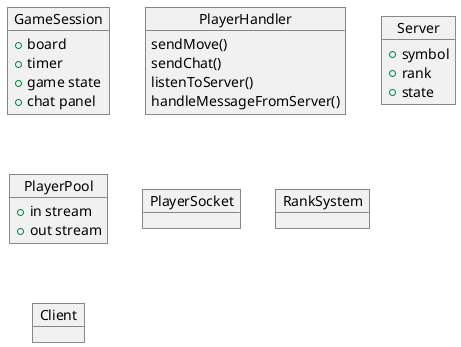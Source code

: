 @startuml
'https://plantuml.com/object-diagram

object GameSession{
+board
+timer
+game state
+chat panel
}
object PlayerHandler{
sendMove()
sendChat()
listenToServer()
handleMessageFromServer()
}
object Server{
+symbol
+rank
+state
}
object PlayerPool{
+in stream
+out stream
}
object PlayerSocket{
}
object RankSystem{
}
object Client

@enduml
